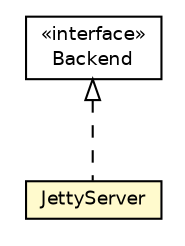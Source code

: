 #!/usr/local/bin/dot
#
# Class diagram 
# Generated by UMLGraph version R5_6-24-gf6e263 (http://www.umlgraph.org/)
#

digraph G {
	edge [fontname="Helvetica",fontsize=10,labelfontname="Helvetica",labelfontsize=10];
	node [fontname="Helvetica",fontsize=10,shape=plaintext];
	nodesep=0.25;
	ranksep=0.5;
	// sabina.server.Backend
	c573 [label=<<table title="sabina.server.Backend" border="0" cellborder="1" cellspacing="0" cellpadding="2" port="p" href="./Backend.html">
		<tr><td><table border="0" cellspacing="0" cellpadding="1">
<tr><td align="center" balign="center"> &#171;interface&#187; </td></tr>
<tr><td align="center" balign="center"> Backend </td></tr>
		</table></td></tr>
		</table>>, URL="./Backend.html", fontname="Helvetica", fontcolor="black", fontsize=9.0];
	// sabina.server.JettyServer
	c580 [label=<<table title="sabina.server.JettyServer" border="0" cellborder="1" cellspacing="0" cellpadding="2" port="p" bgcolor="lemonChiffon" href="./JettyServer.html">
		<tr><td><table border="0" cellspacing="0" cellpadding="1">
<tr><td align="center" balign="center"> JettyServer </td></tr>
		</table></td></tr>
		</table>>, URL="./JettyServer.html", fontname="Helvetica", fontcolor="black", fontsize=9.0];
	//sabina.server.JettyServer implements sabina.server.Backend
	c573:p -> c580:p [dir=back,arrowtail=empty,style=dashed];
}

